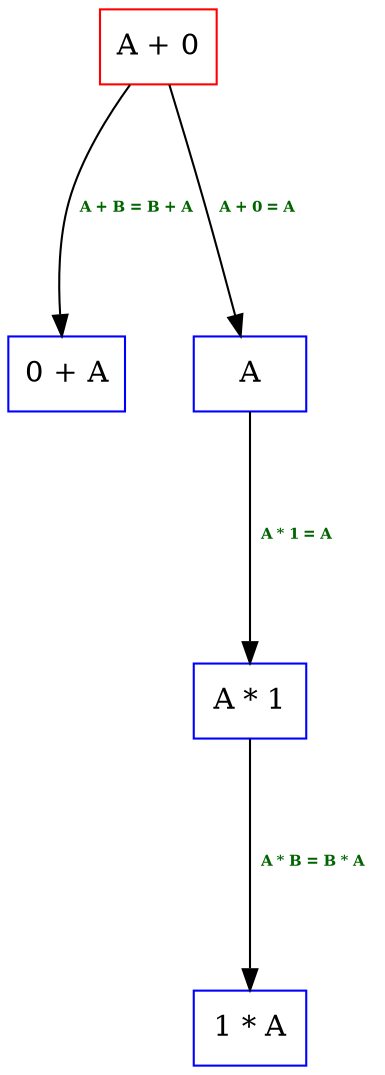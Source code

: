 /* DOT FORMAT START */
digraph G {
	edge [minlen=3.5];
	0 [shape=record color=red label="A + 0"];

	1 [shape=record color=blue label="0 + A"];
	0 -> 1 [label=< <B> A + B = B + A </B> > fontsize=7 fontcolor=darkgreen];

	2 [shape=record color=blue label="A"];
	0 -> 2 [label=< <B> A + 0 = A </B> > fontsize=7 fontcolor=darkgreen];

	3 [shape=record color=blue label="A * 1"];
	2 -> 3 [label=< <B> A * 1 = A </B> > fontsize=7 fontcolor=darkgreen];

	4 [shape=record color=blue label="1 * A"];
	3 -> 4 [label=< <B> A * B = B * A </B> > fontsize=7 fontcolor=darkgreen];

}
/* DOT FORMAT END */
